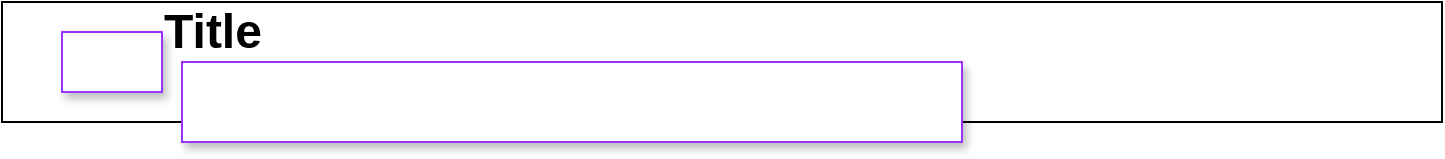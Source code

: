 <mxfile version="20.4.0" type="github">
  <diagram id="2TeomFjYdXQAgOrrBrtC" name="Página-1">
    <mxGraphModel dx="1298" dy="809" grid="1" gridSize="10" guides="1" tooltips="1" connect="1" arrows="1" fold="1" page="1" pageScale="1" pageWidth="827" pageHeight="1169" math="0" shadow="0">
      <root>
        <mxCell id="0" />
        <mxCell id="1" parent="0" />
        <mxCell id="QdTvfzB03OFcKbd1xgL--1" value="" style="rounded=0;whiteSpace=wrap;html=1;" vertex="1" parent="1">
          <mxGeometry x="40" y="20" width="720" height="60" as="geometry" />
        </mxCell>
        <mxCell id="QdTvfzB03OFcKbd1xgL--2" value="Title" style="text;strokeColor=none;fillColor=none;html=1;fontSize=24;fontStyle=1;verticalAlign=middle;align=center;" vertex="1" parent="1">
          <mxGeometry x="70" y="20" width="150" height="30" as="geometry" />
        </mxCell>
        <mxCell id="QdTvfzB03OFcKbd1xgL--3" value="" style="rounded=0;whiteSpace=wrap;html=1;strokeColor=#9933FF;shadow=1;" vertex="1" parent="1">
          <mxGeometry x="70" y="35" width="50" height="30" as="geometry" />
        </mxCell>
        <mxCell id="QdTvfzB03OFcKbd1xgL--4" value="" style="rounded=0;whiteSpace=wrap;html=1;shadow=1;strokeColor=#9933FF;" vertex="1" parent="1">
          <mxGeometry x="130" y="50" width="390" height="40" as="geometry" />
        </mxCell>
      </root>
    </mxGraphModel>
  </diagram>
</mxfile>

